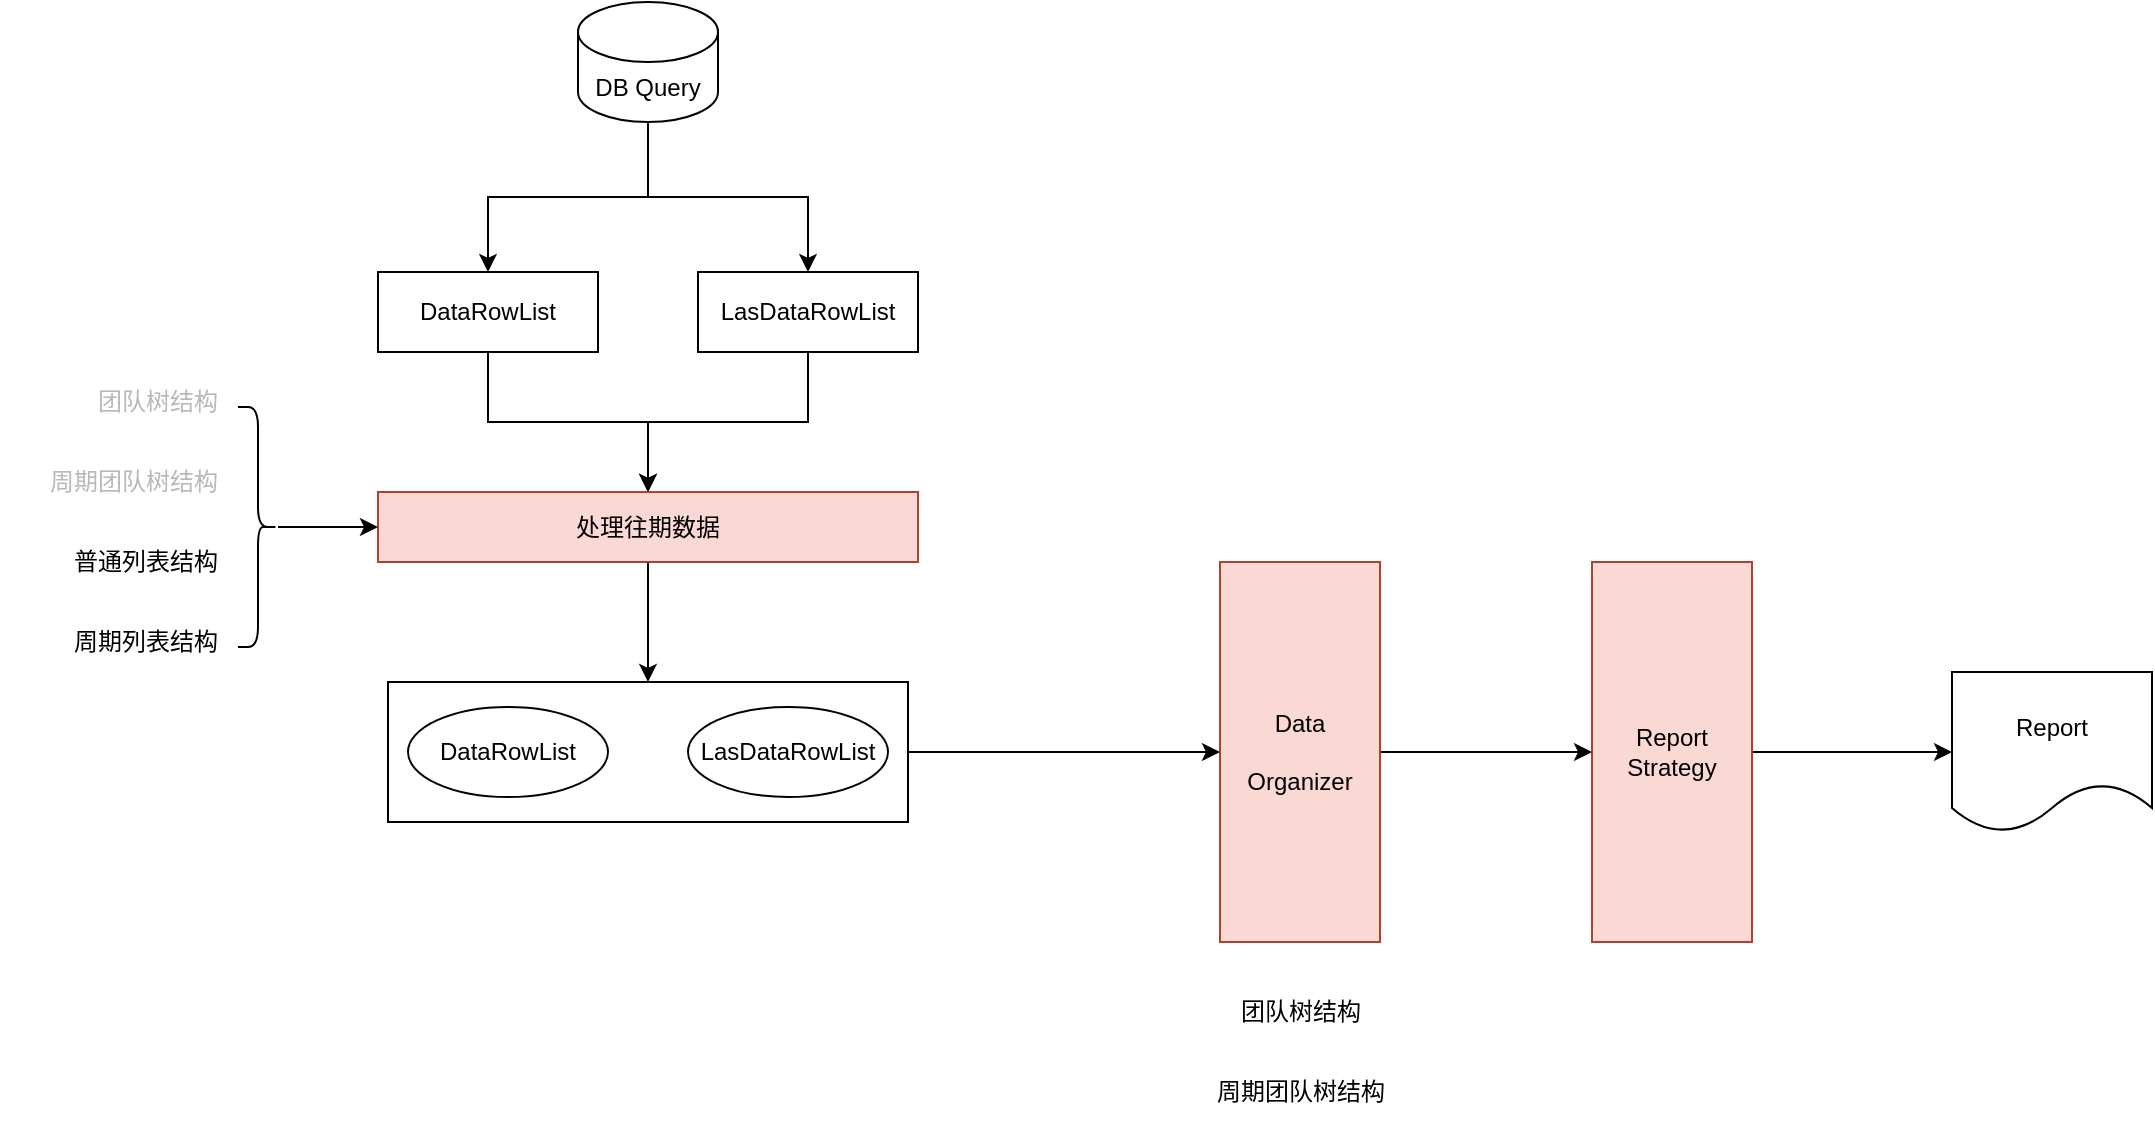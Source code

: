 <mxfile version="22.1.5" type="github">
  <diagram name="Page-1" id="qiDM4ziq56d5XpzsaD7P">
    <mxGraphModel dx="2074" dy="1187" grid="1" gridSize="10" guides="1" tooltips="1" connect="1" arrows="1" fold="1" page="1" pageScale="1" pageWidth="2000" pageHeight="1100" math="0" shadow="0">
      <root>
        <mxCell id="0" />
        <mxCell id="1" parent="0" />
        <mxCell id="xhmgnkYeymZ3gwsp_tDr-28" style="edgeStyle=orthogonalEdgeStyle;rounded=0;orthogonalLoop=1;jettySize=auto;html=1;" edge="1" parent="1" source="xhmgnkYeymZ3gwsp_tDr-1" target="xhmgnkYeymZ3gwsp_tDr-13">
          <mxGeometry relative="1" as="geometry" />
        </mxCell>
        <mxCell id="xhmgnkYeymZ3gwsp_tDr-1" value="DataRowList" style="rounded=0;whiteSpace=wrap;html=1;" vertex="1" parent="1">
          <mxGeometry x="359" y="275" width="110" height="40" as="geometry" />
        </mxCell>
        <mxCell id="xhmgnkYeymZ3gwsp_tDr-29" style="edgeStyle=orthogonalEdgeStyle;rounded=0;orthogonalLoop=1;jettySize=auto;html=1;entryX=0.5;entryY=0;entryDx=0;entryDy=0;" edge="1" parent="1" source="xhmgnkYeymZ3gwsp_tDr-2" target="xhmgnkYeymZ3gwsp_tDr-13">
          <mxGeometry relative="1" as="geometry" />
        </mxCell>
        <mxCell id="xhmgnkYeymZ3gwsp_tDr-2" value="LasDataRowList" style="rounded=0;whiteSpace=wrap;html=1;" vertex="1" parent="1">
          <mxGeometry x="519" y="275" width="110" height="40" as="geometry" />
        </mxCell>
        <mxCell id="xhmgnkYeymZ3gwsp_tDr-5" style="edgeStyle=orthogonalEdgeStyle;rounded=0;orthogonalLoop=1;jettySize=auto;html=1;entryX=0;entryY=0.5;entryDx=0;entryDy=0;" edge="1" parent="1" source="xhmgnkYeymZ3gwsp_tDr-3" target="xhmgnkYeymZ3gwsp_tDr-4">
          <mxGeometry relative="1" as="geometry" />
        </mxCell>
        <mxCell id="xhmgnkYeymZ3gwsp_tDr-3" value="Report&lt;br&gt;Strategy" style="whiteSpace=wrap;html=1;fillColor=#fad9d5;strokeColor=#ae4132;" vertex="1" parent="1">
          <mxGeometry x="966" y="420" width="80" height="190" as="geometry" />
        </mxCell>
        <mxCell id="xhmgnkYeymZ3gwsp_tDr-4" value="Report" style="shape=document;whiteSpace=wrap;html=1;boundedLbl=1;" vertex="1" parent="1">
          <mxGeometry x="1146" y="475" width="100" height="80" as="geometry" />
        </mxCell>
        <mxCell id="xhmgnkYeymZ3gwsp_tDr-7" style="edgeStyle=orthogonalEdgeStyle;rounded=0;orthogonalLoop=1;jettySize=auto;html=1;entryX=0;entryY=0.5;entryDx=0;entryDy=0;" edge="1" parent="1" source="xhmgnkYeymZ3gwsp_tDr-6" target="xhmgnkYeymZ3gwsp_tDr-3">
          <mxGeometry relative="1" as="geometry" />
        </mxCell>
        <mxCell id="xhmgnkYeymZ3gwsp_tDr-6" value="Data&lt;br&gt;&lt;br&gt;Organizer" style="whiteSpace=wrap;html=1;fillColor=#fad9d5;strokeColor=#ae4132;" vertex="1" parent="1">
          <mxGeometry x="780" y="420" width="80" height="190" as="geometry" />
        </mxCell>
        <mxCell id="xhmgnkYeymZ3gwsp_tDr-11" style="edgeStyle=orthogonalEdgeStyle;rounded=0;orthogonalLoop=1;jettySize=auto;html=1;entryX=0.5;entryY=0;entryDx=0;entryDy=0;" edge="1" parent="1" source="xhmgnkYeymZ3gwsp_tDr-10" target="xhmgnkYeymZ3gwsp_tDr-1">
          <mxGeometry relative="1" as="geometry" />
        </mxCell>
        <mxCell id="xhmgnkYeymZ3gwsp_tDr-12" style="edgeStyle=orthogonalEdgeStyle;rounded=0;orthogonalLoop=1;jettySize=auto;html=1;" edge="1" parent="1" source="xhmgnkYeymZ3gwsp_tDr-10" target="xhmgnkYeymZ3gwsp_tDr-2">
          <mxGeometry relative="1" as="geometry" />
        </mxCell>
        <mxCell id="xhmgnkYeymZ3gwsp_tDr-10" value="DB Query" style="shape=cylinder3;whiteSpace=wrap;html=1;boundedLbl=1;backgroundOutline=1;size=15;" vertex="1" parent="1">
          <mxGeometry x="459" y="140" width="70" height="60" as="geometry" />
        </mxCell>
        <mxCell id="xhmgnkYeymZ3gwsp_tDr-30" style="edgeStyle=orthogonalEdgeStyle;rounded=0;orthogonalLoop=1;jettySize=auto;html=1;entryX=0.5;entryY=0;entryDx=0;entryDy=0;" edge="1" parent="1" source="xhmgnkYeymZ3gwsp_tDr-13" target="xhmgnkYeymZ3gwsp_tDr-14">
          <mxGeometry relative="1" as="geometry" />
        </mxCell>
        <mxCell id="xhmgnkYeymZ3gwsp_tDr-13" value="处理往期数据" style="rounded=0;whiteSpace=wrap;html=1;fillColor=#fad9d5;strokeColor=#ae4132;" vertex="1" parent="1">
          <mxGeometry x="359" y="385" width="270" height="35" as="geometry" />
        </mxCell>
        <mxCell id="xhmgnkYeymZ3gwsp_tDr-17" value="" style="group" vertex="1" connectable="0" parent="1">
          <mxGeometry x="364" y="480" width="260" height="70" as="geometry" />
        </mxCell>
        <mxCell id="xhmgnkYeymZ3gwsp_tDr-14" value="" style="rounded=0;whiteSpace=wrap;html=1;" vertex="1" parent="xhmgnkYeymZ3gwsp_tDr-17">
          <mxGeometry width="260" height="70" as="geometry" />
        </mxCell>
        <mxCell id="xhmgnkYeymZ3gwsp_tDr-15" value="DataRowList" style="ellipse;whiteSpace=wrap;html=1;" vertex="1" parent="xhmgnkYeymZ3gwsp_tDr-17">
          <mxGeometry x="10" y="12.5" width="100" height="45" as="geometry" />
        </mxCell>
        <mxCell id="xhmgnkYeymZ3gwsp_tDr-16" value="LasDataRowList" style="ellipse;whiteSpace=wrap;html=1;" vertex="1" parent="xhmgnkYeymZ3gwsp_tDr-17">
          <mxGeometry x="150" y="12.5" width="100" height="45" as="geometry" />
        </mxCell>
        <mxCell id="xhmgnkYeymZ3gwsp_tDr-32" style="edgeStyle=orthogonalEdgeStyle;rounded=0;orthogonalLoop=1;jettySize=auto;html=1;entryX=0;entryY=0.5;entryDx=0;entryDy=0;" edge="1" parent="1" source="xhmgnkYeymZ3gwsp_tDr-14" target="xhmgnkYeymZ3gwsp_tDr-6">
          <mxGeometry relative="1" as="geometry" />
        </mxCell>
        <mxCell id="xhmgnkYeymZ3gwsp_tDr-36" value="团队树结构" style="text;html=1;align=right;verticalAlign=middle;resizable=0;points=[];autosize=1;strokeColor=none;fillColor=none;flipV=0;flipH=1;fontColor=#B8B8B8;" vertex="1" parent="1">
          <mxGeometry x="200" y="325" width="80" height="30" as="geometry" />
        </mxCell>
        <mxCell id="xhmgnkYeymZ3gwsp_tDr-37" value="普通列表结构" style="text;html=1;align=right;verticalAlign=middle;resizable=0;points=[];autosize=1;strokeColor=none;fillColor=none;flipV=0;flipH=1;" vertex="1" parent="1">
          <mxGeometry x="180" y="405" width="100" height="30" as="geometry" />
        </mxCell>
        <mxCell id="xhmgnkYeymZ3gwsp_tDr-38" value="周期列表结构" style="text;html=1;align=right;verticalAlign=middle;resizable=0;points=[];autosize=1;strokeColor=none;fillColor=none;flipV=0;flipH=1;" vertex="1" parent="1">
          <mxGeometry x="180" y="445" width="100" height="30" as="geometry" />
        </mxCell>
        <mxCell id="xhmgnkYeymZ3gwsp_tDr-39" value="周期团队树结构" style="text;html=1;align=right;verticalAlign=middle;resizable=0;points=[];autosize=1;strokeColor=none;fillColor=none;flipV=0;flipH=1;fontColor=#B8B8B8;" vertex="1" parent="1">
          <mxGeometry x="170" y="365" width="110" height="30" as="geometry" />
        </mxCell>
        <mxCell id="xhmgnkYeymZ3gwsp_tDr-41" style="edgeStyle=orthogonalEdgeStyle;rounded=0;orthogonalLoop=1;jettySize=auto;html=1;entryX=0;entryY=0.5;entryDx=0;entryDy=0;" edge="1" parent="1" source="xhmgnkYeymZ3gwsp_tDr-40" target="xhmgnkYeymZ3gwsp_tDr-13">
          <mxGeometry relative="1" as="geometry" />
        </mxCell>
        <mxCell id="xhmgnkYeymZ3gwsp_tDr-40" value="" style="shape=curlyBracket;whiteSpace=wrap;html=1;rounded=1;flipH=1;labelPosition=right;verticalLabelPosition=middle;align=left;verticalAlign=middle;" vertex="1" parent="1">
          <mxGeometry x="289" y="342.5" width="20" height="120" as="geometry" />
        </mxCell>
        <mxCell id="xhmgnkYeymZ3gwsp_tDr-42" value="团队树结构" style="text;html=1;align=center;verticalAlign=middle;resizable=0;points=[];autosize=1;strokeColor=none;fillColor=none;flipV=0;flipH=1;" vertex="1" parent="1">
          <mxGeometry x="780" y="630" width="80" height="30" as="geometry" />
        </mxCell>
        <mxCell id="xhmgnkYeymZ3gwsp_tDr-43" value="周期团队树结构" style="text;html=1;align=center;verticalAlign=middle;resizable=0;points=[];autosize=1;strokeColor=none;fillColor=none;flipV=0;flipH=1;" vertex="1" parent="1">
          <mxGeometry x="765" y="670" width="110" height="30" as="geometry" />
        </mxCell>
      </root>
    </mxGraphModel>
  </diagram>
</mxfile>
